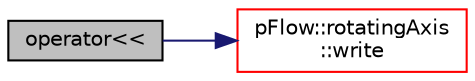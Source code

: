 digraph "operator&lt;&lt;"
{
 // LATEX_PDF_SIZE
  edge [fontname="Helvetica",fontsize="10",labelfontname="Helvetica",labelfontsize="10"];
  node [fontname="Helvetica",fontsize="10",shape=record];
  rankdir="LR";
  Node1 [label="operator\<\<",height=0.2,width=0.4,color="black", fillcolor="grey75", style="filled", fontcolor="black",tooltip=" "];
  Node1 -> Node2 [color="midnightblue",fontsize="10",style="solid",fontname="Helvetica"];
  Node2 [label="pFlow::rotatingAxis\l::write",height=0.2,width=0.4,color="red", fillcolor="white", style="filled",URL="$classpFlow_1_1rotatingAxis.html#a279dae2ee3345fbb2b31e5af9ec0a5b4",tooltip="Write to dictionary."];
}
